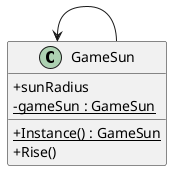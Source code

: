 @startuml scenario_uml
skinparam classAttributeIconSize 0
left to right direction

class GameSun{
    +sunRadius
    {static} -gameSun : GameSun
    {static} +Instance() : GameSun
    +Rise()
}


GameSun <-- GameSun


@enduml
